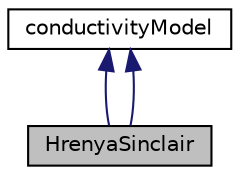 digraph "HrenyaSinclair"
{
  bgcolor="transparent";
  edge [fontname="Helvetica",fontsize="10",labelfontname="Helvetica",labelfontsize="10"];
  node [fontname="Helvetica",fontsize="10",shape=record];
  Node1 [label="HrenyaSinclair",height=0.2,width=0.4,color="black", fillcolor="grey75", style="filled", fontcolor="black"];
  Node2 -> Node1 [dir="back",color="midnightblue",fontsize="10",style="solid",fontname="Helvetica"];
  Node2 [label="conductivityModel",height=0.2,width=0.4,color="black",URL="$a00338.html"];
  Node2 -> Node1 [dir="back",color="midnightblue",fontsize="10",style="solid",fontname="Helvetica"];
}
